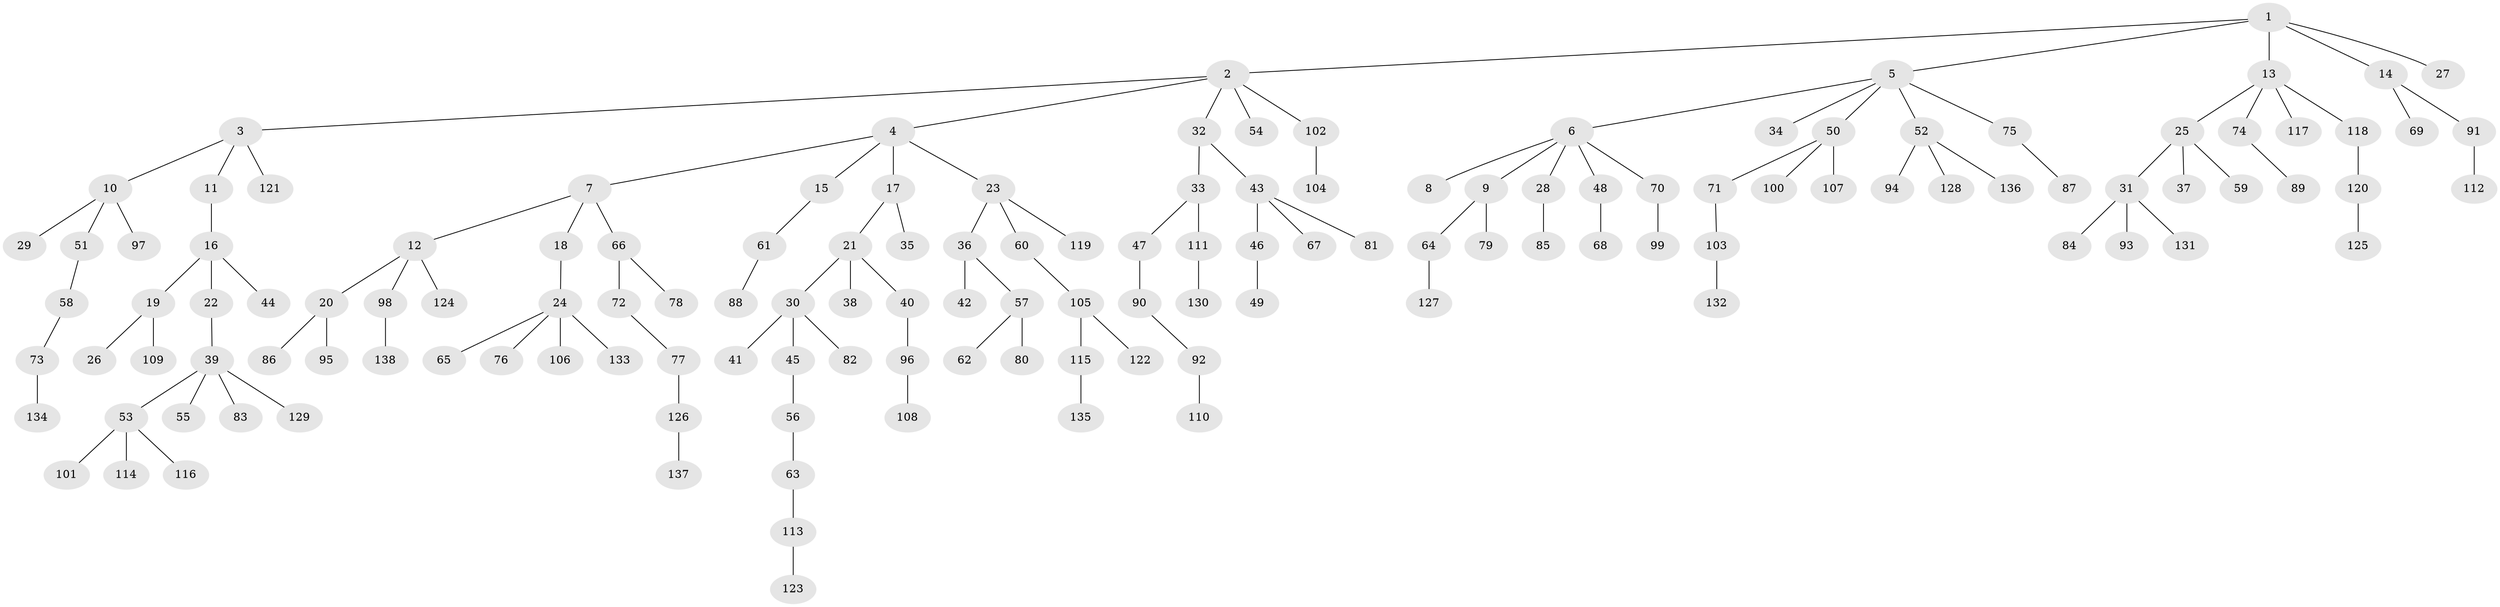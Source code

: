 // Generated by graph-tools (version 1.1) at 2025/50/03/09/25 03:50:25]
// undirected, 138 vertices, 137 edges
graph export_dot {
graph [start="1"]
  node [color=gray90,style=filled];
  1;
  2;
  3;
  4;
  5;
  6;
  7;
  8;
  9;
  10;
  11;
  12;
  13;
  14;
  15;
  16;
  17;
  18;
  19;
  20;
  21;
  22;
  23;
  24;
  25;
  26;
  27;
  28;
  29;
  30;
  31;
  32;
  33;
  34;
  35;
  36;
  37;
  38;
  39;
  40;
  41;
  42;
  43;
  44;
  45;
  46;
  47;
  48;
  49;
  50;
  51;
  52;
  53;
  54;
  55;
  56;
  57;
  58;
  59;
  60;
  61;
  62;
  63;
  64;
  65;
  66;
  67;
  68;
  69;
  70;
  71;
  72;
  73;
  74;
  75;
  76;
  77;
  78;
  79;
  80;
  81;
  82;
  83;
  84;
  85;
  86;
  87;
  88;
  89;
  90;
  91;
  92;
  93;
  94;
  95;
  96;
  97;
  98;
  99;
  100;
  101;
  102;
  103;
  104;
  105;
  106;
  107;
  108;
  109;
  110;
  111;
  112;
  113;
  114;
  115;
  116;
  117;
  118;
  119;
  120;
  121;
  122;
  123;
  124;
  125;
  126;
  127;
  128;
  129;
  130;
  131;
  132;
  133;
  134;
  135;
  136;
  137;
  138;
  1 -- 2;
  1 -- 5;
  1 -- 13;
  1 -- 14;
  1 -- 27;
  2 -- 3;
  2 -- 4;
  2 -- 32;
  2 -- 54;
  2 -- 102;
  3 -- 10;
  3 -- 11;
  3 -- 121;
  4 -- 7;
  4 -- 15;
  4 -- 17;
  4 -- 23;
  5 -- 6;
  5 -- 34;
  5 -- 50;
  5 -- 52;
  5 -- 75;
  6 -- 8;
  6 -- 9;
  6 -- 28;
  6 -- 48;
  6 -- 70;
  7 -- 12;
  7 -- 18;
  7 -- 66;
  9 -- 64;
  9 -- 79;
  10 -- 29;
  10 -- 51;
  10 -- 97;
  11 -- 16;
  12 -- 20;
  12 -- 98;
  12 -- 124;
  13 -- 25;
  13 -- 74;
  13 -- 117;
  13 -- 118;
  14 -- 69;
  14 -- 91;
  15 -- 61;
  16 -- 19;
  16 -- 22;
  16 -- 44;
  17 -- 21;
  17 -- 35;
  18 -- 24;
  19 -- 26;
  19 -- 109;
  20 -- 86;
  20 -- 95;
  21 -- 30;
  21 -- 38;
  21 -- 40;
  22 -- 39;
  23 -- 36;
  23 -- 60;
  23 -- 119;
  24 -- 65;
  24 -- 76;
  24 -- 106;
  24 -- 133;
  25 -- 31;
  25 -- 37;
  25 -- 59;
  28 -- 85;
  30 -- 41;
  30 -- 45;
  30 -- 82;
  31 -- 84;
  31 -- 93;
  31 -- 131;
  32 -- 33;
  32 -- 43;
  33 -- 47;
  33 -- 111;
  36 -- 42;
  36 -- 57;
  39 -- 53;
  39 -- 55;
  39 -- 83;
  39 -- 129;
  40 -- 96;
  43 -- 46;
  43 -- 67;
  43 -- 81;
  45 -- 56;
  46 -- 49;
  47 -- 90;
  48 -- 68;
  50 -- 71;
  50 -- 100;
  50 -- 107;
  51 -- 58;
  52 -- 94;
  52 -- 128;
  52 -- 136;
  53 -- 101;
  53 -- 114;
  53 -- 116;
  56 -- 63;
  57 -- 62;
  57 -- 80;
  58 -- 73;
  60 -- 105;
  61 -- 88;
  63 -- 113;
  64 -- 127;
  66 -- 72;
  66 -- 78;
  70 -- 99;
  71 -- 103;
  72 -- 77;
  73 -- 134;
  74 -- 89;
  75 -- 87;
  77 -- 126;
  90 -- 92;
  91 -- 112;
  92 -- 110;
  96 -- 108;
  98 -- 138;
  102 -- 104;
  103 -- 132;
  105 -- 115;
  105 -- 122;
  111 -- 130;
  113 -- 123;
  115 -- 135;
  118 -- 120;
  120 -- 125;
  126 -- 137;
}
